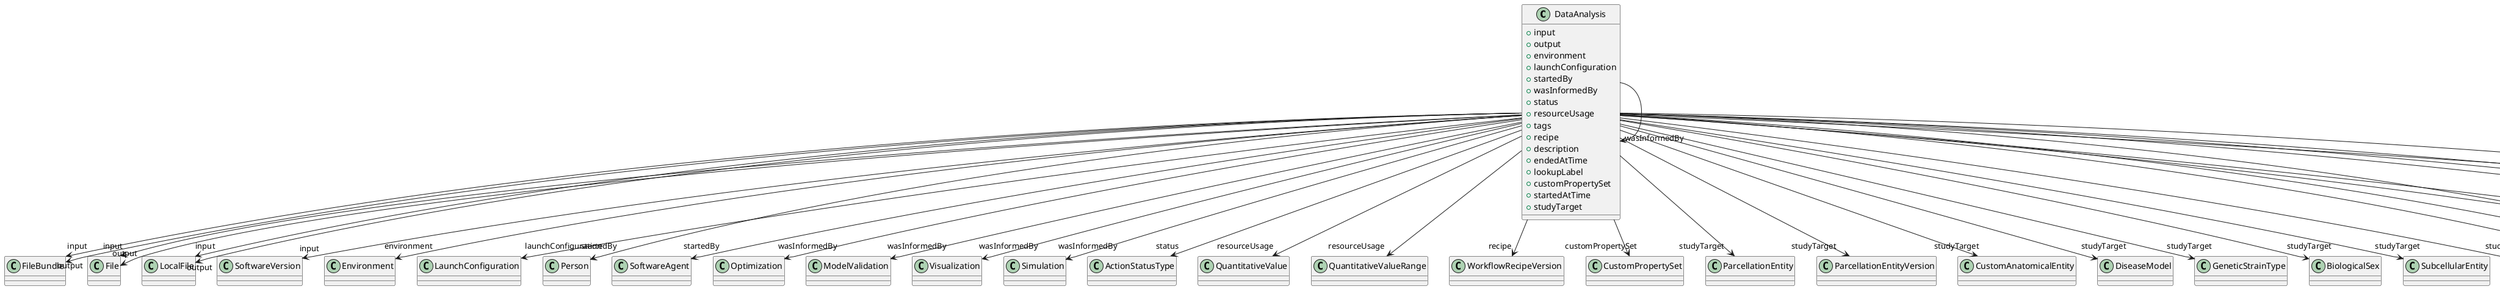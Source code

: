 @startuml
class DataAnalysis {
+input
+output
+environment
+launchConfiguration
+startedBy
+wasInformedBy
+status
+resourceUsage
+tags
+recipe
+description
+endedAtTime
+lookupLabel
+customPropertySet
+startedAtTime
+studyTarget

}
DataAnalysis -d-> "input" FileBundle
DataAnalysis -d-> "input" File
DataAnalysis -d-> "input" LocalFile
DataAnalysis -d-> "input" SoftwareVersion
DataAnalysis -d-> "output" FileBundle
DataAnalysis -d-> "output" File
DataAnalysis -d-> "output" LocalFile
DataAnalysis -d-> "environment" Environment
DataAnalysis -d-> "launchConfiguration" LaunchConfiguration
DataAnalysis -d-> "startedBy" Person
DataAnalysis -d-> "startedBy" SoftwareAgent
DataAnalysis -d-> "wasInformedBy" Optimization
DataAnalysis -d-> "wasInformedBy" ModelValidation
DataAnalysis -d-> "wasInformedBy" Visualization
DataAnalysis -d-> "wasInformedBy" DataAnalysis
DataAnalysis -d-> "wasInformedBy" Simulation
DataAnalysis -d-> "status" ActionStatusType
DataAnalysis -d-> "resourceUsage" QuantitativeValue
DataAnalysis -d-> "resourceUsage" QuantitativeValueRange
DataAnalysis -d-> "recipe" WorkflowRecipeVersion
DataAnalysis -d-> "customPropertySet" CustomPropertySet
DataAnalysis -d-> "studyTarget" ParcellationEntity
DataAnalysis -d-> "studyTarget" ParcellationEntityVersion
DataAnalysis -d-> "studyTarget" CustomAnatomicalEntity
DataAnalysis -d-> "studyTarget" DiseaseModel
DataAnalysis -d-> "studyTarget" GeneticStrainType
DataAnalysis -d-> "studyTarget" BiologicalSex
DataAnalysis -d-> "studyTarget" SubcellularEntity
DataAnalysis -d-> "studyTarget" TermSuggestion
DataAnalysis -d-> "studyTarget" Disease
DataAnalysis -d-> "studyTarget" CellType
DataAnalysis -d-> "studyTarget" Organ
DataAnalysis -d-> "studyTarget" BiologicalOrder
DataAnalysis -d-> "studyTarget" UBERONParcellation
DataAnalysis -d-> "studyTarget" Handedness
DataAnalysis -d-> "studyTarget" BreedingType
DataAnalysis -d-> "studyTarget" MolecularEntity
DataAnalysis -d-> "studyTarget" Species
DataAnalysis -d-> "studyTarget" CellCultureType

@enduml